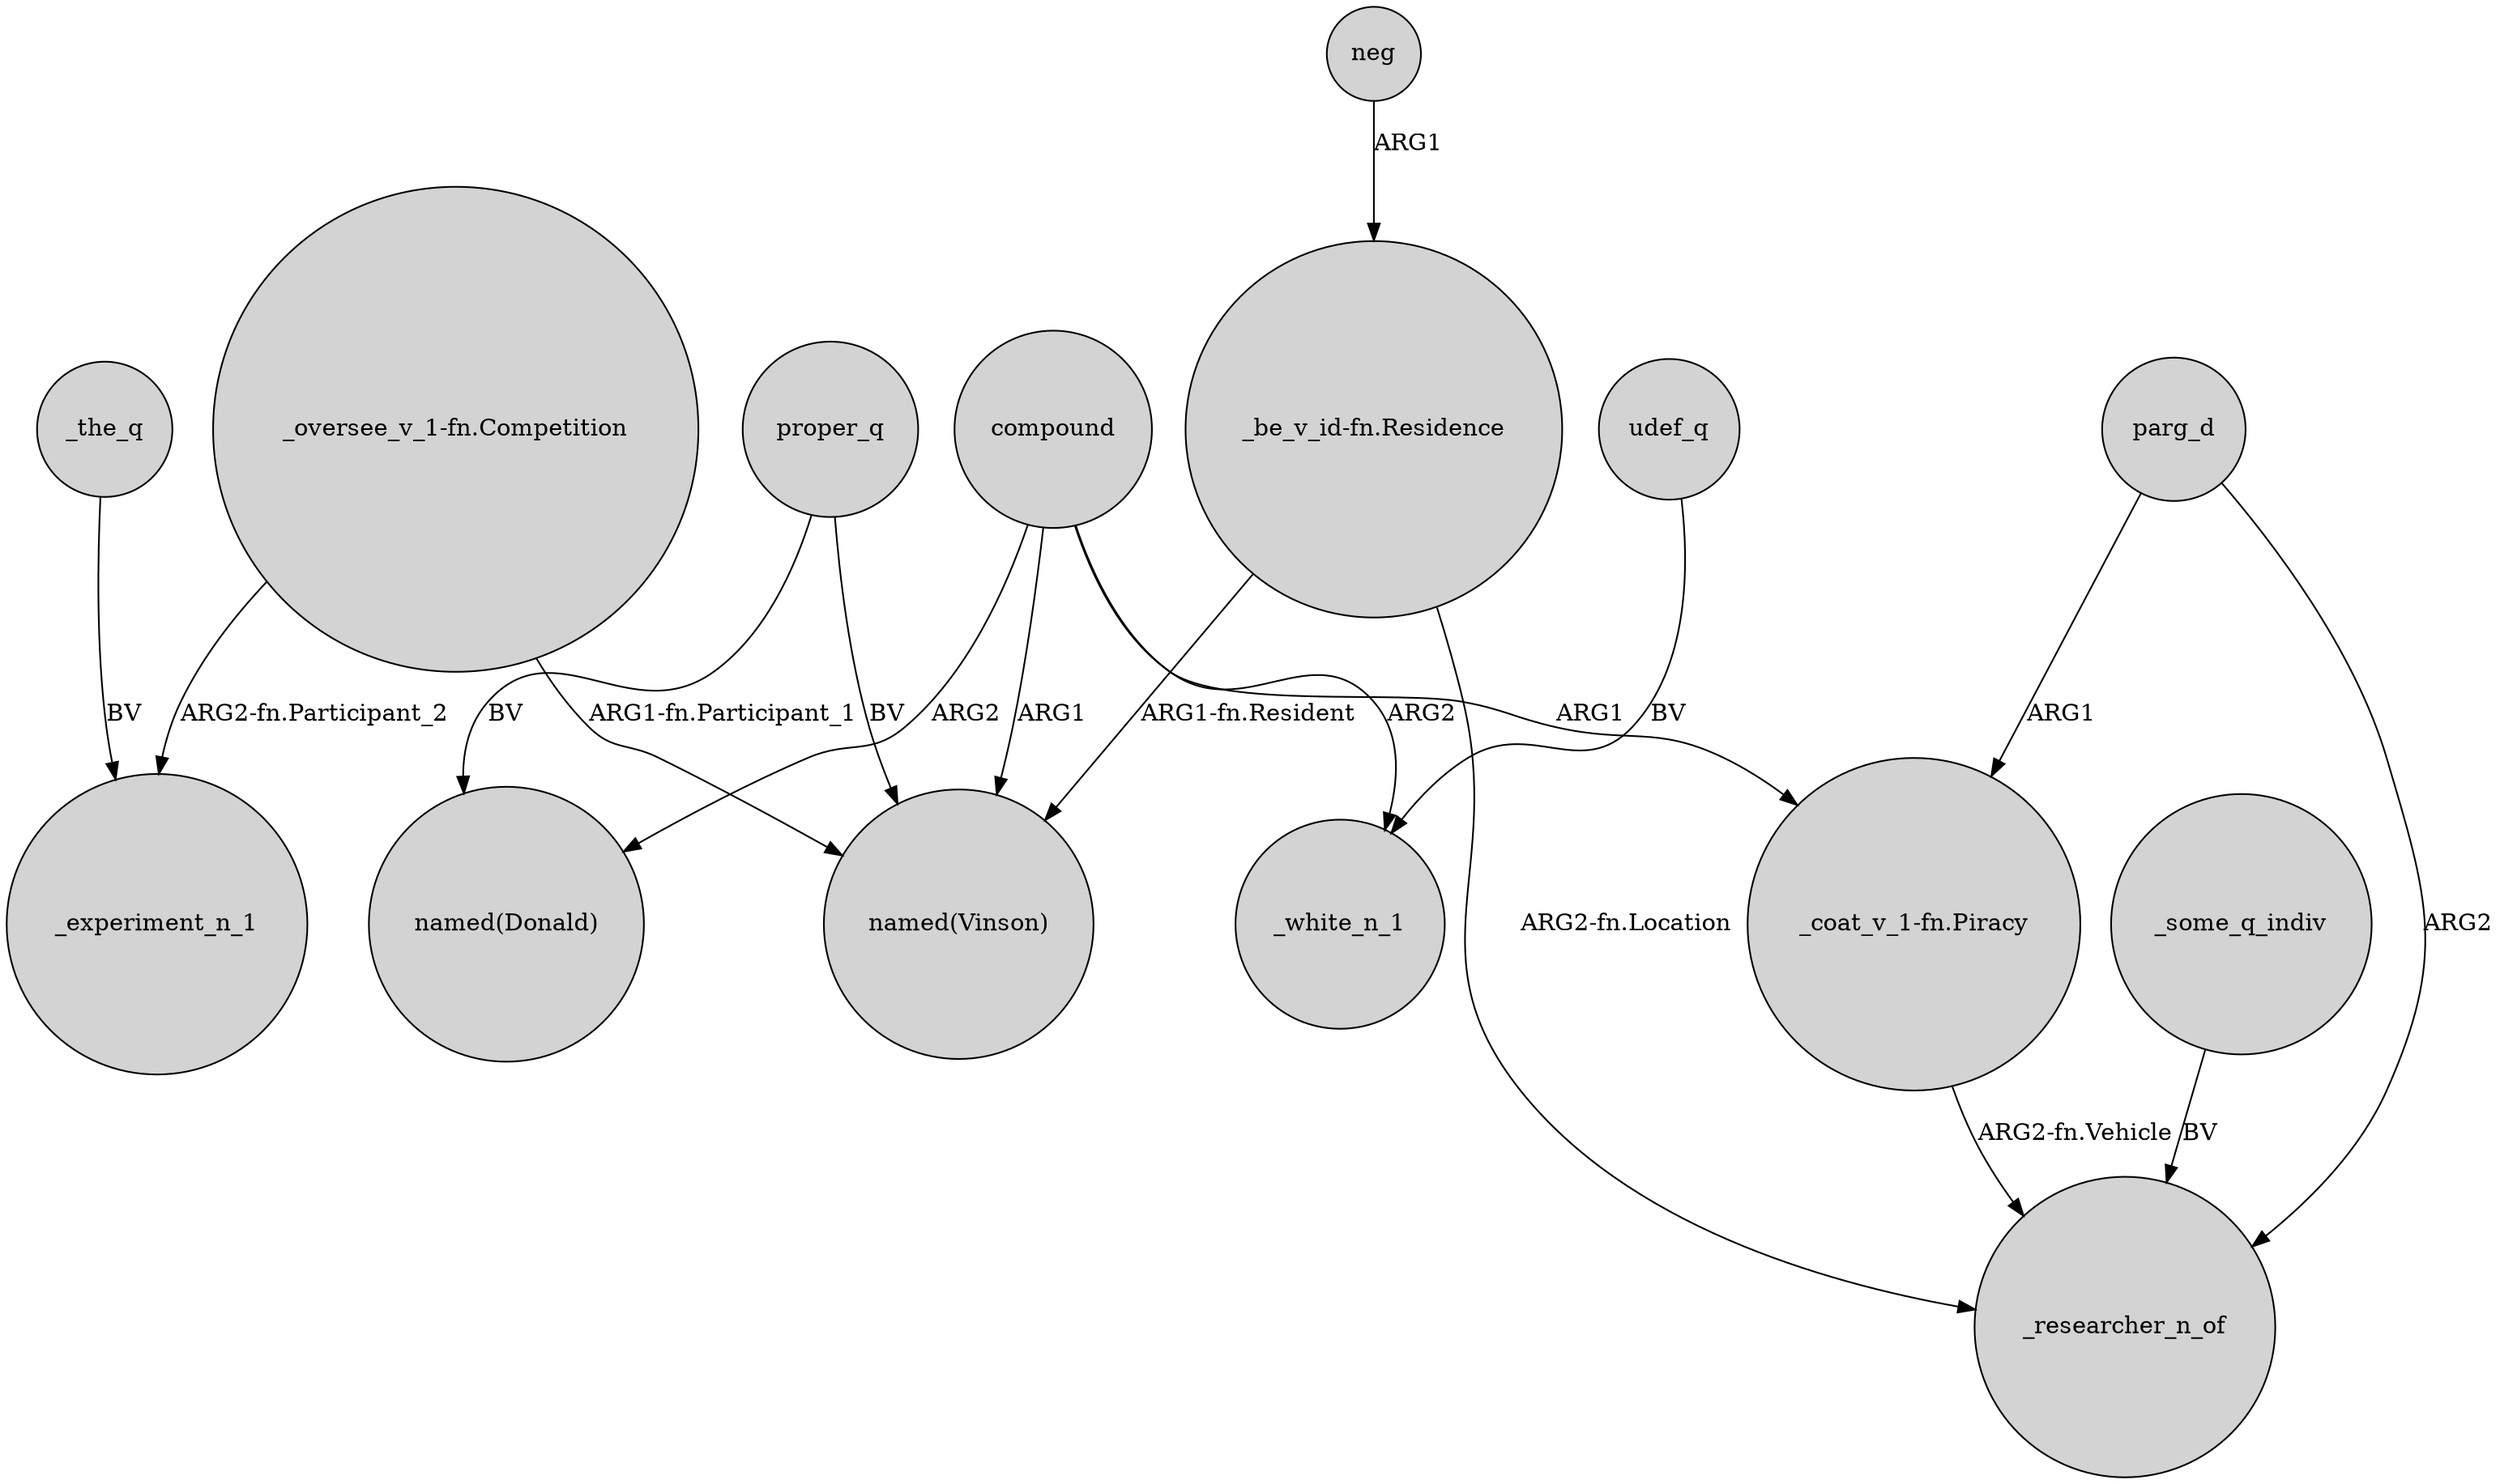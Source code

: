 digraph {
	node [shape=circle style=filled]
	compound -> "_coat_v_1-fn.Piracy" [label=ARG1]
	compound -> _white_n_1 [label=ARG2]
	"_be_v_id-fn.Residence" -> "named(Vinson)" [label="ARG1-fn.Resident"]
	"_oversee_v_1-fn.Competition" -> "named(Vinson)" [label="ARG1-fn.Participant_1"]
	"_oversee_v_1-fn.Competition" -> _experiment_n_1 [label="ARG2-fn.Participant_2"]
	proper_q -> "named(Donald)" [label=BV]
	compound -> "named(Donald)" [label=ARG2]
	_the_q -> _experiment_n_1 [label=BV]
	_some_q_indiv -> _researcher_n_of [label=BV]
	neg -> "_be_v_id-fn.Residence" [label=ARG1]
	"_coat_v_1-fn.Piracy" -> _researcher_n_of [label="ARG2-fn.Vehicle"]
	udef_q -> _white_n_1 [label=BV]
	compound -> "named(Vinson)" [label=ARG1]
	proper_q -> "named(Vinson)" [label=BV]
	parg_d -> _researcher_n_of [label=ARG2]
	"_be_v_id-fn.Residence" -> _researcher_n_of [label="ARG2-fn.Location"]
	parg_d -> "_coat_v_1-fn.Piracy" [label=ARG1]
}
